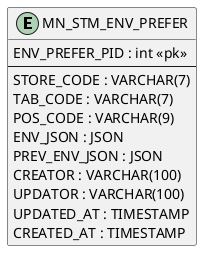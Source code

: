 @startuml

left to right direction

entity "MN_STM_ENV_PREFER" as mnStmEnvCode {
  ENV_PREFER_PID : int <<pk>>
  --
  STORE_CODE : VARCHAR(7)
  TAB_CODE : VARCHAR(7)
  POS_CODE : VARCHAR(9)
  ENV_JSON : JSON
  PREV_ENV_JSON : JSON
  CREATOR : VARCHAR(100)
  UPDATOR : VARCHAR(100)
  UPDATED_AT : TIMESTAMP
  CREATED_AT : TIMESTAMP
}

@enduml